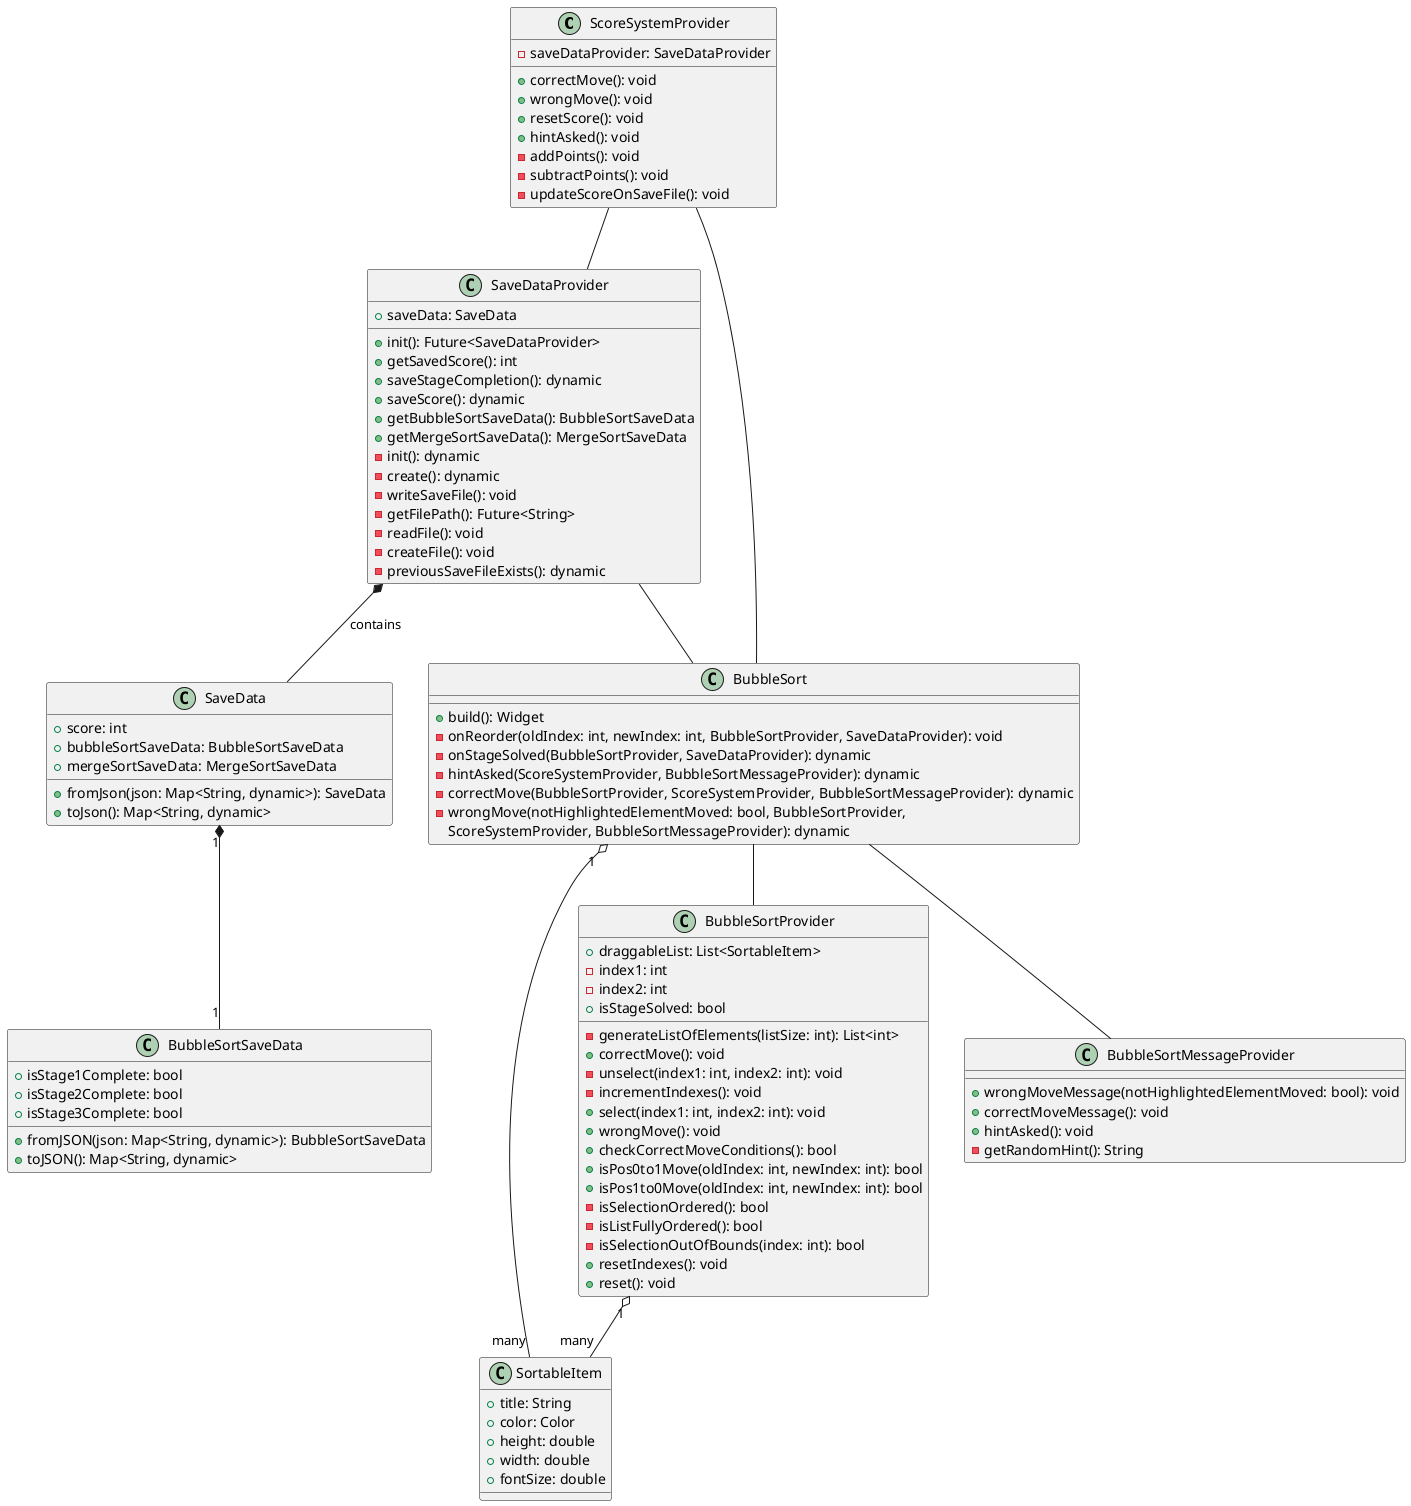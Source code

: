 @startuml Diagrama de Classes Resumido Sort it Out
class ScoreSystemProvider {
    -saveDataProvider: SaveDataProvider
    +correctMove(): void
    +wrongMove(): void
    +resetScore(): void
    +hintAsked(): void
    -addPoints(): void
    -subtractPoints(): void
    -updateScoreOnSaveFile(): void
}
ScoreSystemProvider -- SaveDataProvider
class SaveData {
    +score: int 
    +bubbleSortSaveData: BubbleSortSaveData
    +mergeSortSaveData: MergeSortSaveData
    +fromJson(json: Map<String, dynamic>): SaveData
    +toJson(): Map<String, dynamic>
}
SaveData "1" *-- "1" BubbleSortSaveData
class SaveDataProvider {
    +saveData: SaveData
    +init(): Future<SaveDataProvider>
    +getSavedScore(): int
    +saveStageCompletion(): dynamic
    +saveScore(): dynamic
    +getBubbleSortSaveData(): BubbleSortSaveData
    +getMergeSortSaveData(): MergeSortSaveData
    -init(): dynamic
    -create(): dynamic
    -writeSaveFile(): void
    -getFilePath(): Future<String>
    -readFile(): void
    -createFile(): void
    -previousSaveFileExists(): dynamic
}
SaveDataProvider *-- SaveData : contains
SaveDataProvider -- BubbleSort
class BubbleSortSaveData {
    +isStage1Complete: bool
    +isStage2Complete: bool
    +isStage3Complete: bool
    +fromJSON(json: Map<String, dynamic>): BubbleSortSaveData
    +toJSON(): Map<String, dynamic>
}
class SortableItem {
    +title: String
    +color: Color
    +height: double
    +width: double
    +fontSize: double
}
class BubbleSort{
    +build(): Widget
    -onReorder(oldIndex: int, newIndex: int, BubbleSortProvider, SaveDataProvider): void
    -onStageSolved(BubbleSortProvider, SaveDataProvider): dynamic
    -hintAsked(ScoreSystemProvider, BubbleSortMessageProvider): dynamic
    -correctMove(BubbleSortProvider, ScoreSystemProvider, BubbleSortMessageProvider): dynamic
    -wrongMove(notHighlightedElementMoved: bool, BubbleSortProvider,
     ScoreSystemProvider, BubbleSortMessageProvider): dynamic
}
BubbleSort -- BubbleSortProvider
BubbleSort -- BubbleSortMessageProvider
BubbleSort "1" o-- "many" SortableItem
BubbleSort -- ScoreSystemProvider 
class BubbleSortProvider {
    +draggableList: List<SortableItem>
    -index1: int
    -index2: int
    +isStageSolved: bool
    -generateListOfElements(listSize: int): List<int>
    +correctMove(): void
    -unselect(index1: int, index2: int): void
    -incrementIndexes(): void
    +select(index1: int, index2: int): void
    +wrongMove(): void
    +checkCorrectMoveConditions(): bool
    +isPos0to1Move(oldIndex: int, newIndex: int): bool
    +isPos1to0Move(oldIndex: int, newIndex: int): bool
    -isSelectionOrdered(): bool
    -isListFullyOrdered(): bool
    -isSelectionOutOfBounds(index: int): bool
    +resetIndexes(): void
    +reset(): void
}
BubbleSortProvider "1" o-- "many" SortableItem
class BubbleSortMessageProvider {
    +wrongMoveMessage(notHighlightedElementMoved: bool): void
    +correctMoveMessage(): void
    +hintAsked(): void
    -getRandomHint(): String
}
@enduml
